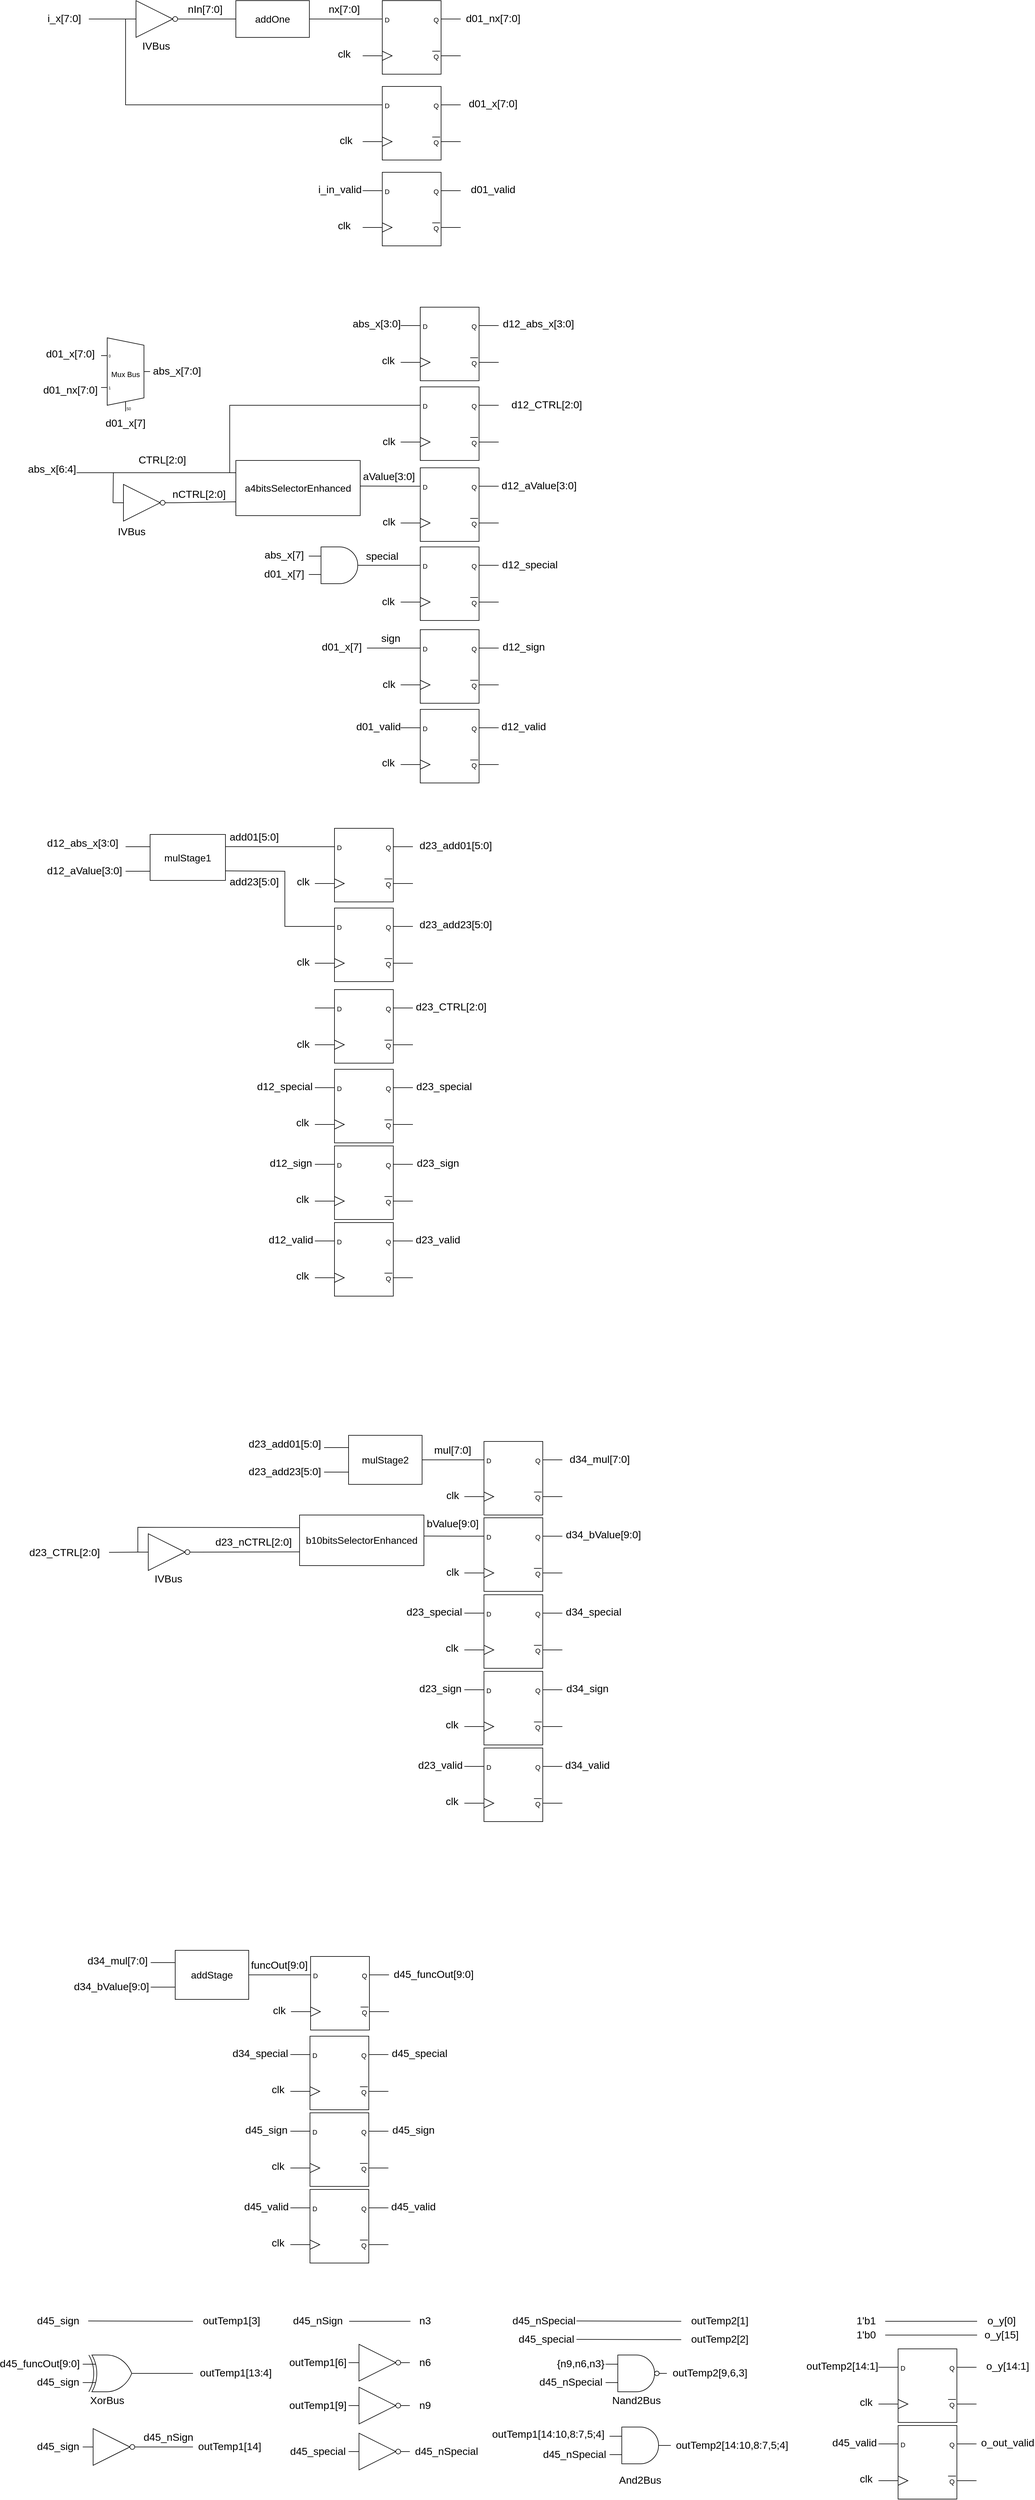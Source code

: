 <mxfile version="22.1.7" type="device">
  <diagram name="Page-1" id="16e2658f-23c8-b752-8be9-c03fbebb8bbe">
    <mxGraphModel dx="2607" dy="1391" grid="1" gridSize="10" guides="1" tooltips="1" connect="1" arrows="1" fold="1" page="1" pageScale="1" pageWidth="1100" pageHeight="850" background="none" math="0" shadow="0">
      <root>
        <mxCell id="0" />
        <mxCell id="1" parent="0" />
        <mxCell id="HQ6w1nF9mLyHSZceJTjx-3" value="addOne" style="rounded=0;whiteSpace=wrap;html=1;fontSize=16;" vertex="1" parent="1">
          <mxGeometry x="440" y="90" width="120" height="60" as="geometry" />
        </mxCell>
        <mxCell id="HQ6w1nF9mLyHSZceJTjx-4" value="" style="verticalLabelPosition=bottom;shadow=0;dashed=0;align=center;html=1;verticalAlign=top;shape=mxgraph.electrical.logic_gates.inverter_2;rounded=0;" vertex="1" parent="1">
          <mxGeometry x="260" y="90" width="100" height="60" as="geometry" />
        </mxCell>
        <mxCell id="HQ6w1nF9mLyHSZceJTjx-5" value="" style="endArrow=none;html=1;rounded=0;exitX=1;exitY=0.5;exitDx=0;exitDy=0;exitPerimeter=0;entryX=0;entryY=0.5;entryDx=0;entryDy=0;" edge="1" parent="1" source="HQ6w1nF9mLyHSZceJTjx-4" target="HQ6w1nF9mLyHSZceJTjx-3">
          <mxGeometry width="50" height="50" relative="1" as="geometry">
            <mxPoint x="390" y="120" as="sourcePoint" />
            <mxPoint x="730" y="230" as="targetPoint" />
          </mxGeometry>
        </mxCell>
        <mxCell id="HQ6w1nF9mLyHSZceJTjx-6" value="" style="verticalLabelPosition=bottom;shadow=0;dashed=0;align=center;html=1;verticalAlign=top;shape=mxgraph.electrical.logic_gates.d_type_flip-flop;fontSize=12;rounded=0;" vertex="1" parent="1">
          <mxGeometry x="647" y="90" width="160" height="120" as="geometry" />
        </mxCell>
        <mxCell id="HQ6w1nF9mLyHSZceJTjx-7" value="" style="endArrow=none;html=1;rounded=0;exitX=0;exitY=0.25;exitDx=0;exitDy=0;exitPerimeter=0;entryX=1;entryY=0.5;entryDx=0;entryDy=0;" edge="1" parent="1" source="HQ6w1nF9mLyHSZceJTjx-6" target="HQ6w1nF9mLyHSZceJTjx-3">
          <mxGeometry width="50" height="50" relative="1" as="geometry">
            <mxPoint x="440" y="130" as="sourcePoint" />
            <mxPoint x="370" y="320" as="targetPoint" />
          </mxGeometry>
        </mxCell>
        <mxCell id="HQ6w1nF9mLyHSZceJTjx-8" value="" style="verticalLabelPosition=bottom;shadow=0;dashed=0;align=center;html=1;verticalAlign=top;shape=mxgraph.electrical.logic_gates.d_type_flip-flop;fontSize=12;rounded=0;" vertex="1" parent="1">
          <mxGeometry x="647" y="230" width="160" height="120" as="geometry" />
        </mxCell>
        <mxCell id="HQ6w1nF9mLyHSZceJTjx-9" value="" style="endArrow=none;html=1;rounded=0;entryX=0;entryY=0.25;entryDx=0;entryDy=0;entryPerimeter=0;exitX=0;exitY=0.5;exitDx=0;exitDy=0;exitPerimeter=0;" edge="1" parent="1" source="HQ6w1nF9mLyHSZceJTjx-4" target="HQ6w1nF9mLyHSZceJTjx-8">
          <mxGeometry width="50" height="50" relative="1" as="geometry">
            <mxPoint x="250" y="280" as="sourcePoint" />
            <mxPoint x="410" y="130" as="targetPoint" />
            <Array as="points">
              <mxPoint x="260" y="260" />
            </Array>
          </mxGeometry>
        </mxCell>
        <mxCell id="HQ6w1nF9mLyHSZceJTjx-10" value="" style="endArrow=none;html=1;rounded=0;exitX=0;exitY=0.5;exitDx=0;exitDy=0;exitPerimeter=0;" edge="1" parent="1" source="HQ6w1nF9mLyHSZceJTjx-4">
          <mxGeometry width="50" height="50" relative="1" as="geometry">
            <mxPoint x="40" y="140" as="sourcePoint" />
            <mxPoint x="200" y="120" as="targetPoint" />
          </mxGeometry>
        </mxCell>
        <mxCell id="HQ6w1nF9mLyHSZceJTjx-11" value="i_x[7:0]" style="text;strokeColor=none;align=center;fillColor=none;html=1;verticalAlign=middle;whiteSpace=wrap;rounded=0;fontSize=17;" vertex="1" parent="1">
          <mxGeometry x="130" y="105" width="60" height="30" as="geometry" />
        </mxCell>
        <mxCell id="HQ6w1nF9mLyHSZceJTjx-15" value="clk" style="text;strokeColor=none;align=center;fillColor=none;html=1;verticalAlign=middle;whiteSpace=wrap;rounded=0;fontSize=17;" vertex="1" parent="1">
          <mxGeometry x="590" y="304" width="60" height="30" as="geometry" />
        </mxCell>
        <mxCell id="HQ6w1nF9mLyHSZceJTjx-16" value="nIn[7:0]" style="text;strokeColor=none;align=center;fillColor=none;html=1;verticalAlign=middle;whiteSpace=wrap;rounded=0;fontSize=17;" vertex="1" parent="1">
          <mxGeometry x="360" y="90" width="60" height="30" as="geometry" />
        </mxCell>
        <mxCell id="HQ6w1nF9mLyHSZceJTjx-18" value="nx[7:0]" style="text;strokeColor=none;align=center;fillColor=none;html=1;verticalAlign=middle;whiteSpace=wrap;rounded=0;fontSize=17;" vertex="1" parent="1">
          <mxGeometry x="587" y="90" width="60" height="30" as="geometry" />
        </mxCell>
        <mxCell id="HQ6w1nF9mLyHSZceJTjx-20" value="d01_nx[7:0]" style="text;strokeColor=none;align=center;fillColor=none;html=1;verticalAlign=middle;whiteSpace=wrap;rounded=0;fontSize=17;" vertex="1" parent="1">
          <mxGeometry x="830" y="105" width="60" height="30" as="geometry" />
        </mxCell>
        <mxCell id="HQ6w1nF9mLyHSZceJTjx-21" value="d01_x[7:0]" style="text;strokeColor=none;align=center;fillColor=none;html=1;verticalAlign=middle;whiteSpace=wrap;rounded=0;fontSize=17;" vertex="1" parent="1">
          <mxGeometry x="830" y="244" width="60" height="30" as="geometry" />
        </mxCell>
        <mxCell id="HQ6w1nF9mLyHSZceJTjx-23" value="Mux Bus" style="shadow=0;dashed=0;align=center;html=1;strokeWidth=1;shape=mxgraph.electrical.abstract.mux2;whiteSpace=wrap;rounded=0;" vertex="1" parent="1">
          <mxGeometry x="220" y="640" width="80" height="120" as="geometry" />
        </mxCell>
        <mxCell id="HQ6w1nF9mLyHSZceJTjx-24" value="d01_x[7:0]" style="text;strokeColor=none;align=center;fillColor=none;html=1;verticalAlign=middle;whiteSpace=wrap;rounded=0;fontSize=17;" vertex="1" parent="1">
          <mxGeometry x="140" y="652" width="60" height="30" as="geometry" />
        </mxCell>
        <mxCell id="HQ6w1nF9mLyHSZceJTjx-25" value="d01_nx[7:0]" style="text;strokeColor=none;align=center;fillColor=none;html=1;verticalAlign=middle;whiteSpace=wrap;rounded=0;fontSize=17;" vertex="1" parent="1">
          <mxGeometry x="140" y="711" width="60" height="30" as="geometry" />
        </mxCell>
        <mxCell id="HQ6w1nF9mLyHSZceJTjx-33" value="d01_x[7]" style="text;strokeColor=none;align=center;fillColor=none;html=1;verticalAlign=middle;whiteSpace=wrap;rounded=0;fontSize=17;" vertex="1" parent="1">
          <mxGeometry x="230" y="765" width="60" height="30" as="geometry" />
        </mxCell>
        <mxCell id="HQ6w1nF9mLyHSZceJTjx-36" value="abs_x[7:0]" style="text;strokeColor=none;align=center;fillColor=none;html=1;verticalAlign=middle;whiteSpace=wrap;rounded=0;fontSize=17;" vertex="1" parent="1">
          <mxGeometry x="314" y="680" width="60" height="30" as="geometry" />
        </mxCell>
        <mxCell id="HQ6w1nF9mLyHSZceJTjx-38" value="abs_x[7]" style="text;strokeColor=none;align=center;fillColor=none;html=1;verticalAlign=middle;whiteSpace=wrap;rounded=0;fontSize=17;" vertex="1" parent="1">
          <mxGeometry x="489" y="980" width="60" height="30" as="geometry" />
        </mxCell>
        <mxCell id="HQ6w1nF9mLyHSZceJTjx-40" value="abs_x[3:0]" style="text;strokeColor=none;align=center;fillColor=none;html=1;verticalAlign=middle;whiteSpace=wrap;rounded=0;fontSize=17;" vertex="1" parent="1">
          <mxGeometry x="640" y="603" width="60" height="30" as="geometry" />
        </mxCell>
        <mxCell id="HQ6w1nF9mLyHSZceJTjx-41" value="" style="verticalLabelPosition=bottom;shadow=0;dashed=0;align=center;html=1;verticalAlign=top;shape=mxgraph.electrical.logic_gates.logic_gate;operation=and;rounded=0;" vertex="1" parent="1">
          <mxGeometry x="559" y="981" width="100" height="60" as="geometry" />
        </mxCell>
        <mxCell id="HQ6w1nF9mLyHSZceJTjx-44" value="special" style="text;strokeColor=none;align=center;fillColor=none;html=1;verticalAlign=middle;whiteSpace=wrap;rounded=0;fontSize=17;" vertex="1" parent="1">
          <mxGeometry x="649" y="982" width="60" height="29" as="geometry" />
        </mxCell>
        <mxCell id="HQ6w1nF9mLyHSZceJTjx-46" value="" style="verticalLabelPosition=bottom;shadow=0;dashed=0;align=center;html=1;verticalAlign=top;shape=mxgraph.electrical.logic_gates.d_type_flip-flop;fontSize=12;rounded=0;" vertex="1" parent="1">
          <mxGeometry x="647" y="370" width="160" height="120" as="geometry" />
        </mxCell>
        <mxCell id="HQ6w1nF9mLyHSZceJTjx-47" value="i_in_valid" style="text;strokeColor=none;align=center;fillColor=none;html=1;verticalAlign=middle;whiteSpace=wrap;rounded=0;fontSize=17;" vertex="1" parent="1">
          <mxGeometry x="580" y="384" width="60" height="30" as="geometry" />
        </mxCell>
        <mxCell id="HQ6w1nF9mLyHSZceJTjx-51" value="clk" style="text;strokeColor=none;align=center;fillColor=none;html=1;verticalAlign=middle;whiteSpace=wrap;rounded=0;fontSize=17;" vertex="1" parent="1">
          <mxGeometry x="587" y="163" width="60" height="30" as="geometry" />
        </mxCell>
        <mxCell id="HQ6w1nF9mLyHSZceJTjx-52" value="clk" style="text;strokeColor=none;align=center;fillColor=none;html=1;verticalAlign=middle;whiteSpace=wrap;rounded=0;fontSize=17;" vertex="1" parent="1">
          <mxGeometry x="587" y="443" width="60" height="30" as="geometry" />
        </mxCell>
        <mxCell id="HQ6w1nF9mLyHSZceJTjx-53" value="d01_valid" style="text;strokeColor=none;align=center;fillColor=none;html=1;verticalAlign=middle;whiteSpace=wrap;rounded=0;fontSize=17;" vertex="1" parent="1">
          <mxGeometry x="830" y="384" width="60" height="30" as="geometry" />
        </mxCell>
        <mxCell id="HQ6w1nF9mLyHSZceJTjx-54" value="" style="verticalLabelPosition=bottom;shadow=0;dashed=0;align=center;html=1;verticalAlign=top;shape=mxgraph.electrical.logic_gates.inverter_2;rounded=0;" vertex="1" parent="1">
          <mxGeometry x="239.5" y="879" width="100" height="60" as="geometry" />
        </mxCell>
        <mxCell id="HQ6w1nF9mLyHSZceJTjx-60" value="abs_x[6:4]" style="text;strokeColor=none;align=center;fillColor=none;html=1;verticalAlign=middle;whiteSpace=wrap;rounded=0;fontSize=17;" vertex="1" parent="1">
          <mxGeometry x="110" y="840" width="60" height="30" as="geometry" />
        </mxCell>
        <mxCell id="HQ6w1nF9mLyHSZceJTjx-61" value="a4bitsSelectorEnhanced" style="rounded=0;whiteSpace=wrap;html=1;fontSize=16;" vertex="1" parent="1">
          <mxGeometry x="440" y="840" width="203" height="90" as="geometry" />
        </mxCell>
        <mxCell id="HQ6w1nF9mLyHSZceJTjx-64" value="" style="endArrow=none;html=1;rounded=0;exitX=0;exitY=0.75;exitDx=0;exitDy=0;entryX=1;entryY=0.5;entryDx=0;entryDy=0;entryPerimeter=0;" edge="1" parent="1" source="HQ6w1nF9mLyHSZceJTjx-61" target="HQ6w1nF9mLyHSZceJTjx-54">
          <mxGeometry width="50" height="50" relative="1" as="geometry">
            <mxPoint x="317" y="894.86" as="sourcePoint" />
            <mxPoint x="239" y="894.86" as="targetPoint" />
          </mxGeometry>
        </mxCell>
        <mxCell id="HQ6w1nF9mLyHSZceJTjx-65" value="CTRL[2:0]" style="text;strokeColor=none;align=center;fillColor=none;html=1;verticalAlign=middle;whiteSpace=wrap;rounded=0;fontSize=17;" vertex="1" parent="1">
          <mxGeometry x="290" y="825" width="60" height="30" as="geometry" />
        </mxCell>
        <mxCell id="HQ6w1nF9mLyHSZceJTjx-66" value="nCTRL[2:0]" style="text;strokeColor=none;align=center;fillColor=none;html=1;verticalAlign=middle;whiteSpace=wrap;rounded=0;fontSize=17;" vertex="1" parent="1">
          <mxGeometry x="350" y="881" width="60" height="30" as="geometry" />
        </mxCell>
        <mxCell id="HQ6w1nF9mLyHSZceJTjx-67" value="" style="verticalLabelPosition=bottom;shadow=0;dashed=0;align=center;html=1;verticalAlign=top;shape=mxgraph.electrical.logic_gates.d_type_flip-flop;fontSize=12;rounded=0;" vertex="1" parent="1">
          <mxGeometry x="709" y="852" width="160" height="120" as="geometry" />
        </mxCell>
        <mxCell id="HQ6w1nF9mLyHSZceJTjx-69" value="" style="endArrow=none;html=1;rounded=0;exitX=0;exitY=0.25;exitDx=0;exitDy=0;entryX=1;entryY=0.5;entryDx=0;entryDy=0;entryPerimeter=0;exitPerimeter=0;" edge="1" parent="1" source="HQ6w1nF9mLyHSZceJTjx-67">
          <mxGeometry width="50" height="50" relative="1" as="geometry">
            <mxPoint x="843" y="881.76" as="sourcePoint" />
            <mxPoint x="643" y="881.76" as="targetPoint" />
          </mxGeometry>
        </mxCell>
        <mxCell id="HQ6w1nF9mLyHSZceJTjx-70" value="aValue[3:0]" style="text;strokeColor=none;align=center;fillColor=none;html=1;verticalAlign=middle;whiteSpace=wrap;rounded=0;fontSize=17;" vertex="1" parent="1">
          <mxGeometry x="660" y="852" width="60" height="30" as="geometry" />
        </mxCell>
        <mxCell id="HQ6w1nF9mLyHSZceJTjx-71" value="clk" style="text;strokeColor=none;align=center;fillColor=none;html=1;verticalAlign=middle;whiteSpace=wrap;rounded=0;fontSize=17;" vertex="1" parent="1">
          <mxGeometry x="660" y="926" width="60" height="30" as="geometry" />
        </mxCell>
        <mxCell id="HQ6w1nF9mLyHSZceJTjx-72" value="" style="verticalLabelPosition=bottom;shadow=0;dashed=0;align=center;html=1;verticalAlign=top;shape=mxgraph.electrical.logic_gates.d_type_flip-flop;fontSize=12;rounded=0;" vertex="1" parent="1">
          <mxGeometry x="709" y="590" width="160" height="120" as="geometry" />
        </mxCell>
        <mxCell id="HQ6w1nF9mLyHSZceJTjx-73" value="clk" style="text;strokeColor=none;align=center;fillColor=none;html=1;verticalAlign=middle;whiteSpace=wrap;rounded=0;fontSize=17;" vertex="1" parent="1">
          <mxGeometry x="660" y="795" width="60" height="30" as="geometry" />
        </mxCell>
        <mxCell id="HQ6w1nF9mLyHSZceJTjx-74" value="" style="verticalLabelPosition=bottom;shadow=0;dashed=0;align=center;html=1;verticalAlign=top;shape=mxgraph.electrical.logic_gates.d_type_flip-flop;fontSize=12;rounded=0;" vertex="1" parent="1">
          <mxGeometry x="709" y="720" width="160" height="120" as="geometry" />
        </mxCell>
        <mxCell id="HQ6w1nF9mLyHSZceJTjx-75" value="" style="endArrow=none;html=1;rounded=0;entryX=0;entryY=0.25;entryDx=0;entryDy=0;entryPerimeter=0;" edge="1" parent="1" target="HQ6w1nF9mLyHSZceJTjx-74">
          <mxGeometry width="50" height="50" relative="1" as="geometry">
            <mxPoint x="430" y="860" as="sourcePoint" />
            <mxPoint x="719" y="630" as="targetPoint" />
            <Array as="points">
              <mxPoint x="430" y="750" />
            </Array>
          </mxGeometry>
        </mxCell>
        <mxCell id="HQ6w1nF9mLyHSZceJTjx-76" value="clk" style="text;strokeColor=none;align=center;fillColor=none;html=1;verticalAlign=middle;whiteSpace=wrap;rounded=0;fontSize=17;" vertex="1" parent="1">
          <mxGeometry x="659" y="663" width="60" height="30" as="geometry" />
        </mxCell>
        <mxCell id="HQ6w1nF9mLyHSZceJTjx-77" value="" style="verticalLabelPosition=bottom;shadow=0;dashed=0;align=center;html=1;verticalAlign=top;shape=mxgraph.electrical.logic_gates.d_type_flip-flop;fontSize=12;rounded=0;" vertex="1" parent="1">
          <mxGeometry x="709" y="981" width="160" height="120" as="geometry" />
        </mxCell>
        <mxCell id="HQ6w1nF9mLyHSZceJTjx-78" value="" style="endArrow=none;html=1;rounded=0;entryX=1;entryY=0.5;entryDx=0;entryDy=0;entryPerimeter=0;exitX=0;exitY=0.25;exitDx=0;exitDy=0;exitPerimeter=0;" edge="1" parent="1" source="HQ6w1nF9mLyHSZceJTjx-77" target="HQ6w1nF9mLyHSZceJTjx-41">
          <mxGeometry width="50" height="50" relative="1" as="geometry">
            <mxPoint x="690" y="1011" as="sourcePoint" />
            <mxPoint x="380" y="1026" as="targetPoint" />
          </mxGeometry>
        </mxCell>
        <mxCell id="HQ6w1nF9mLyHSZceJTjx-79" value="clk" style="text;strokeColor=none;align=center;fillColor=none;html=1;verticalAlign=middle;whiteSpace=wrap;rounded=0;fontSize=17;" vertex="1" parent="1">
          <mxGeometry x="659" y="1056" width="60" height="30" as="geometry" />
        </mxCell>
        <mxCell id="HQ6w1nF9mLyHSZceJTjx-80" value="" style="verticalLabelPosition=bottom;shadow=0;dashed=0;align=center;html=1;verticalAlign=top;shape=mxgraph.electrical.logic_gates.d_type_flip-flop;fontSize=12;rounded=0;" vertex="1" parent="1">
          <mxGeometry x="709" y="1116" width="160" height="120" as="geometry" />
        </mxCell>
        <mxCell id="HQ6w1nF9mLyHSZceJTjx-81" value="clk" style="text;strokeColor=none;align=center;fillColor=none;html=1;verticalAlign=middle;whiteSpace=wrap;rounded=0;fontSize=17;" vertex="1" parent="1">
          <mxGeometry x="660" y="1191" width="60" height="30" as="geometry" />
        </mxCell>
        <mxCell id="HQ6w1nF9mLyHSZceJTjx-86" value="" style="verticalLabelPosition=bottom;shadow=0;dashed=0;align=center;html=1;verticalAlign=top;shape=mxgraph.electrical.logic_gates.d_type_flip-flop;fontSize=12;rounded=0;" vertex="1" parent="1">
          <mxGeometry x="709" y="1246" width="160" height="120" as="geometry" />
        </mxCell>
        <mxCell id="HQ6w1nF9mLyHSZceJTjx-87" value="d01_valid" style="text;strokeColor=none;align=center;fillColor=none;html=1;verticalAlign=middle;whiteSpace=wrap;rounded=0;fontSize=17;" vertex="1" parent="1">
          <mxGeometry x="643" y="1260" width="60" height="30" as="geometry" />
        </mxCell>
        <mxCell id="HQ6w1nF9mLyHSZceJTjx-88" value="clk" style="text;strokeColor=none;align=center;fillColor=none;html=1;verticalAlign=middle;whiteSpace=wrap;rounded=0;fontSize=17;" vertex="1" parent="1">
          <mxGeometry x="659" y="1319" width="60" height="30" as="geometry" />
        </mxCell>
        <mxCell id="HQ6w1nF9mLyHSZceJTjx-89" value="d12_valid" style="text;strokeColor=none;align=center;fillColor=none;html=1;verticalAlign=middle;whiteSpace=wrap;rounded=0;fontSize=17;" vertex="1" parent="1">
          <mxGeometry x="880" y="1260" width="60" height="30" as="geometry" />
        </mxCell>
        <mxCell id="HQ6w1nF9mLyHSZceJTjx-92" value="d12_sign" style="text;strokeColor=none;align=center;fillColor=none;html=1;verticalAlign=middle;whiteSpace=wrap;rounded=0;fontSize=17;" vertex="1" parent="1">
          <mxGeometry x="880" y="1130" width="60" height="30" as="geometry" />
        </mxCell>
        <mxCell id="HQ6w1nF9mLyHSZceJTjx-93" value="d12_special" style="text;strokeColor=none;align=center;fillColor=none;html=1;verticalAlign=middle;whiteSpace=wrap;rounded=0;fontSize=17;" vertex="1" parent="1">
          <mxGeometry x="890" y="996" width="60" height="30" as="geometry" />
        </mxCell>
        <mxCell id="HQ6w1nF9mLyHSZceJTjx-94" value="d12_aValue[3:0]" style="text;strokeColor=none;align=center;fillColor=none;html=1;verticalAlign=middle;whiteSpace=wrap;rounded=0;fontSize=17;" vertex="1" parent="1">
          <mxGeometry x="905" y="867" width="60" height="30" as="geometry" />
        </mxCell>
        <mxCell id="HQ6w1nF9mLyHSZceJTjx-95" value="d12_abs_x[3:0]" style="text;strokeColor=none;align=center;fillColor=none;html=1;verticalAlign=middle;whiteSpace=wrap;rounded=0;fontSize=17;" vertex="1" parent="1">
          <mxGeometry x="904" y="603" width="60" height="30" as="geometry" />
        </mxCell>
        <mxCell id="HQ6w1nF9mLyHSZceJTjx-100" value="" style="verticalLabelPosition=bottom;shadow=0;dashed=0;align=center;html=1;verticalAlign=top;shape=mxgraph.electrical.logic_gates.d_type_flip-flop;fontSize=12;rounded=0;" vertex="1" parent="1">
          <mxGeometry x="569" y="2083" width="160" height="120" as="geometry" />
        </mxCell>
        <mxCell id="HQ6w1nF9mLyHSZceJTjx-101" value="d12_valid" style="text;strokeColor=none;align=center;fillColor=none;html=1;verticalAlign=middle;whiteSpace=wrap;rounded=0;fontSize=17;" vertex="1" parent="1">
          <mxGeometry x="500" y="2097" width="60" height="30" as="geometry" />
        </mxCell>
        <mxCell id="HQ6w1nF9mLyHSZceJTjx-102" value="clk" style="text;strokeColor=none;align=center;fillColor=none;html=1;verticalAlign=middle;whiteSpace=wrap;rounded=0;fontSize=17;" vertex="1" parent="1">
          <mxGeometry x="519" y="2156" width="60" height="30" as="geometry" />
        </mxCell>
        <mxCell id="HQ6w1nF9mLyHSZceJTjx-103" value="d23_valid" style="text;strokeColor=none;align=center;fillColor=none;html=1;verticalAlign=middle;whiteSpace=wrap;rounded=0;fontSize=17;" vertex="1" parent="1">
          <mxGeometry x="740" y="2097" width="60" height="30" as="geometry" />
        </mxCell>
        <mxCell id="HQ6w1nF9mLyHSZceJTjx-106" value="" style="verticalLabelPosition=bottom;shadow=0;dashed=0;align=center;html=1;verticalAlign=top;shape=mxgraph.electrical.logic_gates.d_type_flip-flop;fontSize=12;rounded=0;" vertex="1" parent="1">
          <mxGeometry x="569" y="1958" width="160" height="120" as="geometry" />
        </mxCell>
        <mxCell id="HQ6w1nF9mLyHSZceJTjx-107" value="d12_sign" style="text;strokeColor=none;align=center;fillColor=none;html=1;verticalAlign=middle;whiteSpace=wrap;rounded=0;fontSize=17;" vertex="1" parent="1">
          <mxGeometry x="500" y="1972" width="60" height="30" as="geometry" />
        </mxCell>
        <mxCell id="HQ6w1nF9mLyHSZceJTjx-108" value="clk" style="text;strokeColor=none;align=center;fillColor=none;html=1;verticalAlign=middle;whiteSpace=wrap;rounded=0;fontSize=17;" vertex="1" parent="1">
          <mxGeometry x="519" y="2031" width="60" height="30" as="geometry" />
        </mxCell>
        <mxCell id="HQ6w1nF9mLyHSZceJTjx-109" value="d23_sign" style="text;strokeColor=none;align=center;fillColor=none;html=1;verticalAlign=middle;whiteSpace=wrap;rounded=0;fontSize=17;" vertex="1" parent="1">
          <mxGeometry x="740" y="1972" width="60" height="30" as="geometry" />
        </mxCell>
        <mxCell id="HQ6w1nF9mLyHSZceJTjx-110" value="" style="verticalLabelPosition=bottom;shadow=0;dashed=0;align=center;html=1;verticalAlign=top;shape=mxgraph.electrical.logic_gates.d_type_flip-flop;fontSize=12;rounded=0;" vertex="1" parent="1">
          <mxGeometry x="569" y="1833" width="160" height="120" as="geometry" />
        </mxCell>
        <mxCell id="HQ6w1nF9mLyHSZceJTjx-111" value="d12_special" style="text;strokeColor=none;align=center;fillColor=none;html=1;verticalAlign=middle;whiteSpace=wrap;rounded=0;fontSize=17;" vertex="1" parent="1">
          <mxGeometry x="490" y="1847" width="60" height="30" as="geometry" />
        </mxCell>
        <mxCell id="HQ6w1nF9mLyHSZceJTjx-112" value="clk" style="text;strokeColor=none;align=center;fillColor=none;html=1;verticalAlign=middle;whiteSpace=wrap;rounded=0;fontSize=17;" vertex="1" parent="1">
          <mxGeometry x="519" y="1906" width="60" height="30" as="geometry" />
        </mxCell>
        <mxCell id="HQ6w1nF9mLyHSZceJTjx-113" value="d23_special" style="text;strokeColor=none;align=center;fillColor=none;html=1;verticalAlign=middle;whiteSpace=wrap;rounded=0;fontSize=17;" vertex="1" parent="1">
          <mxGeometry x="750" y="1847" width="60" height="30" as="geometry" />
        </mxCell>
        <mxCell id="HQ6w1nF9mLyHSZceJTjx-114" value="clk" style="text;strokeColor=none;align=center;fillColor=none;html=1;verticalAlign=middle;whiteSpace=wrap;rounded=0;fontSize=17;" vertex="1" parent="1">
          <mxGeometry x="520" y="1778" width="60" height="30" as="geometry" />
        </mxCell>
        <mxCell id="HQ6w1nF9mLyHSZceJTjx-115" value="" style="verticalLabelPosition=bottom;shadow=0;dashed=0;align=center;html=1;verticalAlign=top;shape=mxgraph.electrical.logic_gates.d_type_flip-flop;fontSize=12;rounded=0;" vertex="1" parent="1">
          <mxGeometry x="569" y="1703" width="160" height="120" as="geometry" />
        </mxCell>
        <mxCell id="HQ6w1nF9mLyHSZceJTjx-126" value="mulStage1" style="rounded=0;whiteSpace=wrap;html=1;fontSize=16;" vertex="1" parent="1">
          <mxGeometry x="300" y="1450" width="123" height="75" as="geometry" />
        </mxCell>
        <mxCell id="HQ6w1nF9mLyHSZceJTjx-127" value="" style="endArrow=none;html=1;rounded=0;" edge="1" parent="1">
          <mxGeometry width="50" height="50" relative="1" as="geometry">
            <mxPoint x="300" y="1470" as="sourcePoint" />
            <mxPoint x="260" y="1470" as="targetPoint" />
          </mxGeometry>
        </mxCell>
        <mxCell id="HQ6w1nF9mLyHSZceJTjx-128" value="" style="endArrow=none;html=1;rounded=0;" edge="1" parent="1">
          <mxGeometry width="50" height="50" relative="1" as="geometry">
            <mxPoint x="300" y="1510" as="sourcePoint" />
            <mxPoint x="260" y="1510" as="targetPoint" />
          </mxGeometry>
        </mxCell>
        <mxCell id="HQ6w1nF9mLyHSZceJTjx-129" value="" style="endArrow=none;html=1;rounded=0;exitX=0;exitY=0.25;exitDx=0;exitDy=0;exitPerimeter=0;entryX=0.997;entryY=0.265;entryDx=0;entryDy=0;entryPerimeter=0;" edge="1" parent="1" target="HQ6w1nF9mLyHSZceJTjx-126">
          <mxGeometry width="50" height="50" relative="1" as="geometry">
            <mxPoint x="572" y="1470" as="sourcePoint" />
            <mxPoint x="383" y="1470" as="targetPoint" />
          </mxGeometry>
        </mxCell>
        <mxCell id="HQ6w1nF9mLyHSZceJTjx-130" value="" style="endArrow=none;html=1;rounded=0;exitX=0;exitY=0.25;exitDx=0;exitDy=0;exitPerimeter=0;entryX=1.004;entryY=0.792;entryDx=0;entryDy=0;entryPerimeter=0;" edge="1" parent="1" source="HQ6w1nF9mLyHSZceJTjx-134" target="HQ6w1nF9mLyHSZceJTjx-126">
          <mxGeometry width="50" height="50" relative="1" as="geometry">
            <mxPoint x="569" y="1594" as="sourcePoint" />
            <mxPoint x="376" y="1508" as="targetPoint" />
            <Array as="points">
              <mxPoint x="520" y="1600" />
              <mxPoint x="520" y="1510" />
            </Array>
          </mxGeometry>
        </mxCell>
        <mxCell id="HQ6w1nF9mLyHSZceJTjx-131" value="d12_abs_x[3:0]" style="text;strokeColor=none;align=center;fillColor=none;html=1;verticalAlign=middle;whiteSpace=wrap;rounded=0;fontSize=17;" vertex="1" parent="1">
          <mxGeometry x="160" y="1450" width="60" height="30" as="geometry" />
        </mxCell>
        <mxCell id="HQ6w1nF9mLyHSZceJTjx-132" value="d12_aValue[3:0]" style="text;strokeColor=none;align=center;fillColor=none;html=1;verticalAlign=middle;whiteSpace=wrap;rounded=0;fontSize=17;" vertex="1" parent="1">
          <mxGeometry x="163" y="1495" width="60" height="30" as="geometry" />
        </mxCell>
        <mxCell id="HQ6w1nF9mLyHSZceJTjx-133" value="" style="verticalLabelPosition=bottom;shadow=0;dashed=0;align=center;html=1;verticalAlign=top;shape=mxgraph.electrical.logic_gates.d_type_flip-flop;fontSize=12;rounded=0;" vertex="1" parent="1">
          <mxGeometry x="569" y="1440" width="160" height="120" as="geometry" />
        </mxCell>
        <mxCell id="HQ6w1nF9mLyHSZceJTjx-134" value="" style="verticalLabelPosition=bottom;shadow=0;dashed=0;align=center;html=1;verticalAlign=top;shape=mxgraph.electrical.logic_gates.d_type_flip-flop;fontSize=12;rounded=0;" vertex="1" parent="1">
          <mxGeometry x="569" y="1570" width="160" height="120" as="geometry" />
        </mxCell>
        <mxCell id="HQ6w1nF9mLyHSZceJTjx-135" value="clk" style="text;strokeColor=none;align=center;fillColor=none;html=1;verticalAlign=middle;whiteSpace=wrap;rounded=0;fontSize=17;" vertex="1" parent="1">
          <mxGeometry x="520" y="1644" width="60" height="30" as="geometry" />
        </mxCell>
        <mxCell id="HQ6w1nF9mLyHSZceJTjx-136" value="add01[5:0]" style="text;strokeColor=none;align=center;fillColor=none;html=1;verticalAlign=middle;whiteSpace=wrap;rounded=0;fontSize=17;" vertex="1" parent="1">
          <mxGeometry x="440" y="1440" width="60" height="30" as="geometry" />
        </mxCell>
        <mxCell id="HQ6w1nF9mLyHSZceJTjx-137" value="d23_add01[5:0]" style="text;strokeColor=none;align=center;fillColor=none;html=1;verticalAlign=middle;whiteSpace=wrap;rounded=0;fontSize=17;" vertex="1" parent="1">
          <mxGeometry x="769" y="1454" width="60" height="30" as="geometry" />
        </mxCell>
        <mxCell id="HQ6w1nF9mLyHSZceJTjx-138" value="d23_add23[5:0]" style="text;strokeColor=none;align=center;fillColor=none;html=1;verticalAlign=middle;whiteSpace=wrap;rounded=0;fontSize=17;" vertex="1" parent="1">
          <mxGeometry x="769" y="1583" width="60" height="30" as="geometry" />
        </mxCell>
        <mxCell id="HQ6w1nF9mLyHSZceJTjx-139" value="clk" style="text;strokeColor=none;align=center;fillColor=none;html=1;verticalAlign=middle;whiteSpace=wrap;rounded=0;fontSize=17;" vertex="1" parent="1">
          <mxGeometry x="520" y="1513" width="60" height="30" as="geometry" />
        </mxCell>
        <mxCell id="HQ6w1nF9mLyHSZceJTjx-140" value="add23[5:0]" style="text;strokeColor=none;align=center;fillColor=none;html=1;verticalAlign=middle;whiteSpace=wrap;rounded=0;fontSize=17;" vertex="1" parent="1">
          <mxGeometry x="440" y="1513" width="60" height="30" as="geometry" />
        </mxCell>
        <mxCell id="HQ6w1nF9mLyHSZceJTjx-142" value="" style="verticalLabelPosition=bottom;shadow=0;dashed=0;align=center;html=1;verticalAlign=top;shape=mxgraph.electrical.logic_gates.inverter_2;rounded=0;" vertex="1" parent="1">
          <mxGeometry x="280" y="2590.5" width="100" height="60" as="geometry" />
        </mxCell>
        <mxCell id="HQ6w1nF9mLyHSZceJTjx-143" value="" style="endArrow=none;html=1;rounded=0;entryX=0;entryY=0.25;entryDx=0;entryDy=0;exitX=0;exitY=0.5;exitDx=0;exitDy=0;exitPerimeter=0;" edge="1" parent="1" target="HQ6w1nF9mLyHSZceJTjx-145" source="HQ6w1nF9mLyHSZceJTjx-142">
          <mxGeometry width="50" height="50" relative="1" as="geometry">
            <mxPoint x="290" y="2620" as="sourcePoint" />
            <mxPoint x="414" y="2582.5" as="targetPoint" />
            <Array as="points">
              <mxPoint x="280" y="2580" />
            </Array>
          </mxGeometry>
        </mxCell>
        <mxCell id="HQ6w1nF9mLyHSZceJTjx-145" value="b10bitsSelectorEnhanced" style="rounded=0;whiteSpace=wrap;html=1;fontSize=16;" vertex="1" parent="1">
          <mxGeometry x="544" y="2560" width="203" height="82.5" as="geometry" />
        </mxCell>
        <mxCell id="HQ6w1nF9mLyHSZceJTjx-146" value="" style="endArrow=none;html=1;rounded=0;exitX=0.002;exitY=0.729;exitDx=0;exitDy=0;entryX=1;entryY=0.5;entryDx=0;entryDy=0;entryPerimeter=0;exitPerimeter=0;" edge="1" parent="1" source="HQ6w1nF9mLyHSZceJTjx-145" target="HQ6w1nF9mLyHSZceJTjx-142">
          <mxGeometry width="50" height="50" relative="1" as="geometry">
            <mxPoint x="301" y="2607.36" as="sourcePoint" />
            <mxPoint x="223" y="2607.36" as="targetPoint" />
          </mxGeometry>
        </mxCell>
        <mxCell id="HQ6w1nF9mLyHSZceJTjx-149" value="" style="verticalLabelPosition=bottom;shadow=0;dashed=0;align=center;html=1;verticalAlign=top;shape=mxgraph.electrical.logic_gates.d_type_flip-flop;fontSize=12;rounded=0;" vertex="1" parent="1">
          <mxGeometry x="813" y="2564.5" width="160" height="120" as="geometry" />
        </mxCell>
        <mxCell id="HQ6w1nF9mLyHSZceJTjx-150" value="" style="endArrow=none;html=1;rounded=0;exitX=0;exitY=0.25;exitDx=0;exitDy=0;entryX=1;entryY=0.5;entryDx=0;entryDy=0;entryPerimeter=0;exitPerimeter=0;" edge="1" parent="1" source="HQ6w1nF9mLyHSZceJTjx-149">
          <mxGeometry width="50" height="50" relative="1" as="geometry">
            <mxPoint x="947" y="2594.26" as="sourcePoint" />
            <mxPoint x="747" y="2594.26" as="targetPoint" />
          </mxGeometry>
        </mxCell>
        <mxCell id="HQ6w1nF9mLyHSZceJTjx-151" value="bValue[9:0]" style="text;strokeColor=none;align=center;fillColor=none;html=1;verticalAlign=middle;whiteSpace=wrap;rounded=0;fontSize=17;" vertex="1" parent="1">
          <mxGeometry x="764" y="2560" width="60" height="30" as="geometry" />
        </mxCell>
        <mxCell id="HQ6w1nF9mLyHSZceJTjx-152" value="clk" style="text;strokeColor=none;align=center;fillColor=none;html=1;verticalAlign=middle;whiteSpace=wrap;rounded=0;fontSize=17;" vertex="1" parent="1">
          <mxGeometry x="764" y="2638.5" width="60" height="30" as="geometry" />
        </mxCell>
        <mxCell id="HQ6w1nF9mLyHSZceJTjx-157" value="d34_bValue[9:0]" style="text;strokeColor=none;align=center;fillColor=none;html=1;verticalAlign=middle;whiteSpace=wrap;rounded=0;fontSize=17;" vertex="1" parent="1">
          <mxGeometry x="1010" y="2577.5" width="60" height="30" as="geometry" />
        </mxCell>
        <mxCell id="HQ6w1nF9mLyHSZceJTjx-158" value="d23_nCTRL[2:0]" style="text;strokeColor=none;align=center;fillColor=none;html=1;verticalAlign=middle;whiteSpace=wrap;rounded=0;fontSize=17;" vertex="1" parent="1">
          <mxGeometry x="424" y="2590" width="90" height="30" as="geometry" />
        </mxCell>
        <mxCell id="HQ6w1nF9mLyHSZceJTjx-160" value="" style="endArrow=none;html=1;rounded=0;entryX=0;entryY=0.5;entryDx=0;entryDy=0;entryPerimeter=0;" edge="1" parent="1" source="HQ6w1nF9mLyHSZceJTjx-161" target="HQ6w1nF9mLyHSZceJTjx-142">
          <mxGeometry width="50" height="50" relative="1" as="geometry">
            <mxPoint x="223" y="2619.39" as="sourcePoint" />
            <mxPoint x="270" y="2630" as="targetPoint" />
          </mxGeometry>
        </mxCell>
        <mxCell id="HQ6w1nF9mLyHSZceJTjx-161" value="d23_CTRL[2:0]" style="text;strokeColor=none;align=center;fillColor=none;html=1;verticalAlign=middle;whiteSpace=wrap;rounded=0;fontSize=17;" vertex="1" parent="1">
          <mxGeometry x="88" y="2606.5" width="145" height="30" as="geometry" />
        </mxCell>
        <mxCell id="HQ6w1nF9mLyHSZceJTjx-162" value="mulStage2" style="rounded=0;whiteSpace=wrap;html=1;fontSize=16;" vertex="1" parent="1">
          <mxGeometry x="624" y="2430" width="120" height="80" as="geometry" />
        </mxCell>
        <mxCell id="HQ6w1nF9mLyHSZceJTjx-163" value="" style="endArrow=none;html=1;rounded=0;" edge="1" parent="1">
          <mxGeometry width="50" height="50" relative="1" as="geometry">
            <mxPoint x="624" y="2450" as="sourcePoint" />
            <mxPoint x="584" y="2450" as="targetPoint" />
          </mxGeometry>
        </mxCell>
        <mxCell id="HQ6w1nF9mLyHSZceJTjx-164" value="" style="endArrow=none;html=1;rounded=0;" edge="1" parent="1">
          <mxGeometry width="50" height="50" relative="1" as="geometry">
            <mxPoint x="624" y="2490" as="sourcePoint" />
            <mxPoint x="584" y="2490" as="targetPoint" />
          </mxGeometry>
        </mxCell>
        <mxCell id="HQ6w1nF9mLyHSZceJTjx-165" value="d23_add01[5:0]" style="text;strokeColor=none;align=center;fillColor=none;html=1;verticalAlign=middle;whiteSpace=wrap;rounded=0;fontSize=17;" vertex="1" parent="1">
          <mxGeometry x="490" y="2430" width="60" height="30" as="geometry" />
        </mxCell>
        <mxCell id="HQ6w1nF9mLyHSZceJTjx-166" value="d23_add23[5:0]" style="text;strokeColor=none;align=center;fillColor=none;html=1;verticalAlign=middle;whiteSpace=wrap;rounded=0;fontSize=17;" vertex="1" parent="1">
          <mxGeometry x="490" y="2475" width="60" height="30" as="geometry" />
        </mxCell>
        <mxCell id="HQ6w1nF9mLyHSZceJTjx-167" value="" style="endArrow=none;html=1;rounded=0;entryX=1;entryY=0.5;entryDx=0;entryDy=0;exitX=0;exitY=0.25;exitDx=0;exitDy=0;exitPerimeter=0;" edge="1" parent="1" source="HQ6w1nF9mLyHSZceJTjx-169" target="HQ6w1nF9mLyHSZceJTjx-162">
          <mxGeometry width="50" height="50" relative="1" as="geometry">
            <mxPoint x="914" y="2410" as="sourcePoint" />
            <mxPoint x="591" y="2430" as="targetPoint" />
          </mxGeometry>
        </mxCell>
        <mxCell id="HQ6w1nF9mLyHSZceJTjx-169" value="" style="verticalLabelPosition=bottom;shadow=0;dashed=0;align=center;html=1;verticalAlign=top;shape=mxgraph.electrical.logic_gates.d_type_flip-flop;fontSize=12;rounded=0;" vertex="1" parent="1">
          <mxGeometry x="813" y="2440" width="160" height="120" as="geometry" />
        </mxCell>
        <mxCell id="HQ6w1nF9mLyHSZceJTjx-170" value="clk" style="text;strokeColor=none;align=center;fillColor=none;html=1;verticalAlign=middle;whiteSpace=wrap;rounded=0;fontSize=17;" vertex="1" parent="1">
          <mxGeometry x="764" y="2514" width="60" height="30" as="geometry" />
        </mxCell>
        <mxCell id="HQ6w1nF9mLyHSZceJTjx-171" value="d34_mul[7:0]" style="text;strokeColor=none;align=center;fillColor=none;html=1;verticalAlign=middle;whiteSpace=wrap;rounded=0;fontSize=17;" vertex="1" parent="1">
          <mxGeometry x="1004" y="2455" width="60" height="30" as="geometry" />
        </mxCell>
        <mxCell id="HQ6w1nF9mLyHSZceJTjx-172" value="mul[7:0]" style="text;strokeColor=none;align=center;fillColor=none;html=1;verticalAlign=middle;whiteSpace=wrap;rounded=0;fontSize=17;" vertex="1" parent="1">
          <mxGeometry x="764" y="2440" width="60" height="30" as="geometry" />
        </mxCell>
        <mxCell id="HQ6w1nF9mLyHSZceJTjx-173" value="" style="verticalLabelPosition=bottom;shadow=0;dashed=0;align=center;html=1;verticalAlign=top;shape=mxgraph.electrical.logic_gates.d_type_flip-flop;fontSize=12;rounded=0;" vertex="1" parent="1">
          <mxGeometry x="813" y="2940" width="160" height="120" as="geometry" />
        </mxCell>
        <mxCell id="HQ6w1nF9mLyHSZceJTjx-174" value="d23_valid" style="text;strokeColor=none;align=center;fillColor=none;html=1;verticalAlign=middle;whiteSpace=wrap;rounded=0;fontSize=17;" vertex="1" parent="1">
          <mxGeometry x="744" y="2954" width="60" height="30" as="geometry" />
        </mxCell>
        <mxCell id="HQ6w1nF9mLyHSZceJTjx-175" value="clk" style="text;strokeColor=none;align=center;fillColor=none;html=1;verticalAlign=middle;whiteSpace=wrap;rounded=0;fontSize=17;" vertex="1" parent="1">
          <mxGeometry x="763" y="3013" width="60" height="30" as="geometry" />
        </mxCell>
        <mxCell id="HQ6w1nF9mLyHSZceJTjx-176" value="d34_valid" style="text;strokeColor=none;align=center;fillColor=none;html=1;verticalAlign=middle;whiteSpace=wrap;rounded=0;fontSize=17;" vertex="1" parent="1">
          <mxGeometry x="984" y="2954" width="60" height="30" as="geometry" />
        </mxCell>
        <mxCell id="HQ6w1nF9mLyHSZceJTjx-177" value="" style="verticalLabelPosition=bottom;shadow=0;dashed=0;align=center;html=1;verticalAlign=top;shape=mxgraph.electrical.logic_gates.d_type_flip-flop;fontSize=12;rounded=0;" vertex="1" parent="1">
          <mxGeometry x="813" y="2815" width="160" height="120" as="geometry" />
        </mxCell>
        <mxCell id="HQ6w1nF9mLyHSZceJTjx-178" value="d23_sign" style="text;strokeColor=none;align=center;fillColor=none;html=1;verticalAlign=middle;whiteSpace=wrap;rounded=0;fontSize=17;" vertex="1" parent="1">
          <mxGeometry x="744" y="2829" width="60" height="30" as="geometry" />
        </mxCell>
        <mxCell id="HQ6w1nF9mLyHSZceJTjx-179" value="clk" style="text;strokeColor=none;align=center;fillColor=none;html=1;verticalAlign=middle;whiteSpace=wrap;rounded=0;fontSize=17;" vertex="1" parent="1">
          <mxGeometry x="763" y="2888" width="60" height="30" as="geometry" />
        </mxCell>
        <mxCell id="HQ6w1nF9mLyHSZceJTjx-180" value="d34_sign" style="text;strokeColor=none;align=center;fillColor=none;html=1;verticalAlign=middle;whiteSpace=wrap;rounded=0;fontSize=17;" vertex="1" parent="1">
          <mxGeometry x="984" y="2829" width="60" height="30" as="geometry" />
        </mxCell>
        <mxCell id="HQ6w1nF9mLyHSZceJTjx-181" value="" style="verticalLabelPosition=bottom;shadow=0;dashed=0;align=center;html=1;verticalAlign=top;shape=mxgraph.electrical.logic_gates.d_type_flip-flop;fontSize=12;rounded=0;" vertex="1" parent="1">
          <mxGeometry x="813" y="2690" width="160" height="120" as="geometry" />
        </mxCell>
        <mxCell id="HQ6w1nF9mLyHSZceJTjx-182" value="d23_special" style="text;strokeColor=none;align=center;fillColor=none;html=1;verticalAlign=middle;whiteSpace=wrap;rounded=0;fontSize=17;" vertex="1" parent="1">
          <mxGeometry x="734" y="2704" width="60" height="30" as="geometry" />
        </mxCell>
        <mxCell id="HQ6w1nF9mLyHSZceJTjx-183" value="clk" style="text;strokeColor=none;align=center;fillColor=none;html=1;verticalAlign=middle;whiteSpace=wrap;rounded=0;fontSize=17;" vertex="1" parent="1">
          <mxGeometry x="763" y="2763" width="60" height="30" as="geometry" />
        </mxCell>
        <mxCell id="HQ6w1nF9mLyHSZceJTjx-184" value="d34_special" style="text;strokeColor=none;align=center;fillColor=none;html=1;verticalAlign=middle;whiteSpace=wrap;rounded=0;fontSize=17;" vertex="1" parent="1">
          <mxGeometry x="994" y="2704" width="60" height="30" as="geometry" />
        </mxCell>
        <mxCell id="HQ6w1nF9mLyHSZceJTjx-198" value="addStage" style="rounded=0;whiteSpace=wrap;html=1;fontSize=16;" vertex="1" parent="1">
          <mxGeometry x="341" y="3270" width="120" height="80" as="geometry" />
        </mxCell>
        <mxCell id="HQ6w1nF9mLyHSZceJTjx-199" value="" style="endArrow=none;html=1;rounded=0;" edge="1" parent="1">
          <mxGeometry width="50" height="50" relative="1" as="geometry">
            <mxPoint x="341" y="3290" as="sourcePoint" />
            <mxPoint x="301" y="3290" as="targetPoint" />
          </mxGeometry>
        </mxCell>
        <mxCell id="HQ6w1nF9mLyHSZceJTjx-200" value="" style="endArrow=none;html=1;rounded=0;" edge="1" parent="1">
          <mxGeometry width="50" height="50" relative="1" as="geometry">
            <mxPoint x="341" y="3330" as="sourcePoint" />
            <mxPoint x="301" y="3330" as="targetPoint" />
          </mxGeometry>
        </mxCell>
        <mxCell id="HQ6w1nF9mLyHSZceJTjx-201" value="d34_mul[7:0]" style="text;strokeColor=none;align=center;fillColor=none;html=1;verticalAlign=middle;whiteSpace=wrap;rounded=0;fontSize=17;" vertex="1" parent="1">
          <mxGeometry x="217" y="3273" width="60" height="30" as="geometry" />
        </mxCell>
        <mxCell id="HQ6w1nF9mLyHSZceJTjx-202" value="d34_bValue[9:0]" style="text;strokeColor=none;align=center;fillColor=none;html=1;verticalAlign=middle;whiteSpace=wrap;rounded=0;fontSize=17;" vertex="1" parent="1">
          <mxGeometry x="207" y="3315" width="60" height="30" as="geometry" />
        </mxCell>
        <mxCell id="HQ6w1nF9mLyHSZceJTjx-203" value="" style="endArrow=none;html=1;rounded=0;entryX=1;entryY=0.5;entryDx=0;entryDy=0;exitX=0;exitY=0.25;exitDx=0;exitDy=0;exitPerimeter=0;" edge="1" parent="1" source="HQ6w1nF9mLyHSZceJTjx-204" target="HQ6w1nF9mLyHSZceJTjx-198">
          <mxGeometry width="50" height="50" relative="1" as="geometry">
            <mxPoint x="631" y="3250" as="sourcePoint" />
            <mxPoint x="308" y="3270" as="targetPoint" />
          </mxGeometry>
        </mxCell>
        <mxCell id="HQ6w1nF9mLyHSZceJTjx-204" value="" style="verticalLabelPosition=bottom;shadow=0;dashed=0;align=center;html=1;verticalAlign=top;shape=mxgraph.electrical.logic_gates.d_type_flip-flop;fontSize=12;rounded=0;" vertex="1" parent="1">
          <mxGeometry x="530" y="3280" width="160" height="120" as="geometry" />
        </mxCell>
        <mxCell id="HQ6w1nF9mLyHSZceJTjx-205" value="clk" style="text;strokeColor=none;align=center;fillColor=none;html=1;verticalAlign=middle;whiteSpace=wrap;rounded=0;fontSize=17;" vertex="1" parent="1">
          <mxGeometry x="481" y="3354" width="60" height="30" as="geometry" />
        </mxCell>
        <mxCell id="HQ6w1nF9mLyHSZceJTjx-206" value="d45_funcOut[9:0]" style="text;strokeColor=none;align=center;fillColor=none;html=1;verticalAlign=middle;whiteSpace=wrap;rounded=0;fontSize=17;" vertex="1" parent="1">
          <mxGeometry x="733" y="3295" width="60" height="30" as="geometry" />
        </mxCell>
        <mxCell id="HQ6w1nF9mLyHSZceJTjx-207" value="funcOut[9:0]" style="text;strokeColor=none;align=center;fillColor=none;html=1;verticalAlign=middle;whiteSpace=wrap;rounded=0;fontSize=17;" vertex="1" parent="1">
          <mxGeometry x="481" y="3280" width="60" height="30" as="geometry" />
        </mxCell>
        <mxCell id="HQ6w1nF9mLyHSZceJTjx-208" value="" style="verticalLabelPosition=bottom;shadow=0;dashed=0;align=center;html=1;verticalAlign=top;shape=mxgraph.electrical.logic_gates.d_type_flip-flop;fontSize=12;rounded=0;" vertex="1" parent="1">
          <mxGeometry x="529" y="3660" width="160" height="120" as="geometry" />
        </mxCell>
        <mxCell id="HQ6w1nF9mLyHSZceJTjx-209" value="d45_valid" style="text;strokeColor=none;align=center;fillColor=none;html=1;verticalAlign=middle;whiteSpace=wrap;rounded=0;fontSize=17;" vertex="1" parent="1">
          <mxGeometry x="460" y="3674" width="60" height="30" as="geometry" />
        </mxCell>
        <mxCell id="HQ6w1nF9mLyHSZceJTjx-210" value="clk" style="text;strokeColor=none;align=center;fillColor=none;html=1;verticalAlign=middle;whiteSpace=wrap;rounded=0;fontSize=17;" vertex="1" parent="1">
          <mxGeometry x="479" y="3733" width="60" height="30" as="geometry" />
        </mxCell>
        <mxCell id="HQ6w1nF9mLyHSZceJTjx-211" value="d45_valid" style="text;strokeColor=none;align=center;fillColor=none;html=1;verticalAlign=middle;whiteSpace=wrap;rounded=0;fontSize=17;" vertex="1" parent="1">
          <mxGeometry x="700" y="3674" width="60" height="30" as="geometry" />
        </mxCell>
        <mxCell id="HQ6w1nF9mLyHSZceJTjx-212" value="" style="verticalLabelPosition=bottom;shadow=0;dashed=0;align=center;html=1;verticalAlign=top;shape=mxgraph.electrical.logic_gates.d_type_flip-flop;fontSize=12;rounded=0;" vertex="1" parent="1">
          <mxGeometry x="529" y="3535" width="160" height="120" as="geometry" />
        </mxCell>
        <mxCell id="HQ6w1nF9mLyHSZceJTjx-213" value="d45_sign" style="text;strokeColor=none;align=center;fillColor=none;html=1;verticalAlign=middle;whiteSpace=wrap;rounded=0;fontSize=17;" vertex="1" parent="1">
          <mxGeometry x="460" y="3549" width="60" height="30" as="geometry" />
        </mxCell>
        <mxCell id="HQ6w1nF9mLyHSZceJTjx-214" value="clk" style="text;strokeColor=none;align=center;fillColor=none;html=1;verticalAlign=middle;whiteSpace=wrap;rounded=0;fontSize=17;" vertex="1" parent="1">
          <mxGeometry x="479" y="3608" width="60" height="30" as="geometry" />
        </mxCell>
        <mxCell id="HQ6w1nF9mLyHSZceJTjx-215" value="d45_sign" style="text;strokeColor=none;align=center;fillColor=none;html=1;verticalAlign=middle;whiteSpace=wrap;rounded=0;fontSize=17;" vertex="1" parent="1">
          <mxGeometry x="700" y="3549" width="60" height="30" as="geometry" />
        </mxCell>
        <mxCell id="HQ6w1nF9mLyHSZceJTjx-216" value="" style="verticalLabelPosition=bottom;shadow=0;dashed=0;align=center;html=1;verticalAlign=top;shape=mxgraph.electrical.logic_gates.d_type_flip-flop;fontSize=12;rounded=0;" vertex="1" parent="1">
          <mxGeometry x="529" y="3410" width="160" height="120" as="geometry" />
        </mxCell>
        <mxCell id="HQ6w1nF9mLyHSZceJTjx-217" value="d34_special" style="text;strokeColor=none;align=center;fillColor=none;html=1;verticalAlign=middle;whiteSpace=wrap;rounded=0;fontSize=17;" vertex="1" parent="1">
          <mxGeometry x="450" y="3424" width="60" height="30" as="geometry" />
        </mxCell>
        <mxCell id="HQ6w1nF9mLyHSZceJTjx-218" value="clk" style="text;strokeColor=none;align=center;fillColor=none;html=1;verticalAlign=middle;whiteSpace=wrap;rounded=0;fontSize=17;" vertex="1" parent="1">
          <mxGeometry x="479" y="3483" width="60" height="30" as="geometry" />
        </mxCell>
        <mxCell id="HQ6w1nF9mLyHSZceJTjx-219" value="d45_special" style="text;strokeColor=none;align=center;fillColor=none;html=1;verticalAlign=middle;whiteSpace=wrap;rounded=0;fontSize=17;" vertex="1" parent="1">
          <mxGeometry x="710" y="3424" width="60" height="30" as="geometry" />
        </mxCell>
        <mxCell id="HQ6w1nF9mLyHSZceJTjx-221" value="" style="verticalLabelPosition=bottom;shadow=0;dashed=0;align=center;html=1;verticalAlign=top;shape=mxgraph.electrical.logic_gates.logic_gate;operation=xor;" vertex="1" parent="1">
          <mxGeometry x="190" y="3930" width="100" height="60" as="geometry" />
        </mxCell>
        <mxCell id="HQ6w1nF9mLyHSZceJTjx-222" value="" style="verticalLabelPosition=bottom;shadow=0;dashed=0;align=center;html=1;verticalAlign=top;shape=mxgraph.electrical.logic_gates.inverter_2;rounded=0;" vertex="1" parent="1">
          <mxGeometry x="190" y="4050" width="100" height="60" as="geometry" />
        </mxCell>
        <mxCell id="HQ6w1nF9mLyHSZceJTjx-223" value="" style="endArrow=none;html=1;rounded=0;entryX=1;entryY=0.5;entryDx=0;entryDy=0;entryPerimeter=0;" edge="1" parent="1" target="HQ6w1nF9mLyHSZceJTjx-221">
          <mxGeometry width="50" height="50" relative="1" as="geometry">
            <mxPoint x="370" y="3960" as="sourcePoint" />
            <mxPoint x="250" y="4100" as="targetPoint" />
          </mxGeometry>
        </mxCell>
        <mxCell id="HQ6w1nF9mLyHSZceJTjx-224" value="" style="endArrow=none;html=1;rounded=0;entryX=1;entryY=0.5;entryDx=0;entryDy=0;entryPerimeter=0;" edge="1" parent="1" target="HQ6w1nF9mLyHSZceJTjx-222">
          <mxGeometry width="50" height="50" relative="1" as="geometry">
            <mxPoint x="370" y="4080" as="sourcePoint" />
            <mxPoint x="360" y="4070" as="targetPoint" />
          </mxGeometry>
        </mxCell>
        <mxCell id="HQ6w1nF9mLyHSZceJTjx-225" value="d45_sign" style="text;strokeColor=none;align=center;fillColor=none;html=1;verticalAlign=middle;whiteSpace=wrap;rounded=0;fontSize=17;" vertex="1" parent="1">
          <mxGeometry x="120" y="3960" width="60" height="30" as="geometry" />
        </mxCell>
        <mxCell id="HQ6w1nF9mLyHSZceJTjx-226" value="d45_sign" style="text;strokeColor=none;align=center;fillColor=none;html=1;verticalAlign=middle;whiteSpace=wrap;rounded=0;fontSize=17;" vertex="1" parent="1">
          <mxGeometry x="120" y="4065" width="60" height="30" as="geometry" />
        </mxCell>
        <mxCell id="HQ6w1nF9mLyHSZceJTjx-227" value="d45_sign" style="text;strokeColor=none;align=center;fillColor=none;html=1;verticalAlign=middle;whiteSpace=wrap;rounded=0;fontSize=17;" vertex="1" parent="1">
          <mxGeometry x="120" y="3860" width="60" height="30" as="geometry" />
        </mxCell>
        <mxCell id="HQ6w1nF9mLyHSZceJTjx-228" value="" style="endArrow=none;html=1;rounded=0;" edge="1" parent="1">
          <mxGeometry width="50" height="50" relative="1" as="geometry">
            <mxPoint x="370" y="3875" as="sourcePoint" />
            <mxPoint x="199" y="3874.55" as="targetPoint" />
          </mxGeometry>
        </mxCell>
        <mxCell id="HQ6w1nF9mLyHSZceJTjx-229" value="outTemp1[3]" style="text;strokeColor=none;align=center;fillColor=none;html=1;verticalAlign=middle;whiteSpace=wrap;rounded=0;fontSize=17;" vertex="1" parent="1">
          <mxGeometry x="403" y="3860" width="60" height="30" as="geometry" />
        </mxCell>
        <mxCell id="HQ6w1nF9mLyHSZceJTjx-230" value="outTemp1[13:4]" style="text;strokeColor=none;align=center;fillColor=none;html=1;verticalAlign=middle;whiteSpace=wrap;rounded=0;fontSize=17;" vertex="1" parent="1">
          <mxGeometry x="410" y="3945" width="60" height="30" as="geometry" />
        </mxCell>
        <mxCell id="HQ6w1nF9mLyHSZceJTjx-231" value="outTemp1[14]" style="text;strokeColor=none;align=center;fillColor=none;html=1;verticalAlign=middle;whiteSpace=wrap;rounded=0;fontSize=17;" vertex="1" parent="1">
          <mxGeometry x="400" y="4065" width="60" height="30" as="geometry" />
        </mxCell>
        <mxCell id="HQ6w1nF9mLyHSZceJTjx-232" value="d45_funcOut[9:0]" style="text;strokeColor=none;align=center;fillColor=none;html=1;verticalAlign=middle;whiteSpace=wrap;rounded=0;fontSize=17;" vertex="1" parent="1">
          <mxGeometry x="90" y="3930" width="60" height="30" as="geometry" />
        </mxCell>
        <mxCell id="HQ6w1nF9mLyHSZceJTjx-233" value="d45_nSign" style="text;strokeColor=none;align=center;fillColor=none;html=1;verticalAlign=middle;whiteSpace=wrap;rounded=0;fontSize=17;" vertex="1" parent="1">
          <mxGeometry x="300" y="4050" width="60" height="30" as="geometry" />
        </mxCell>
        <mxCell id="HQ6w1nF9mLyHSZceJTjx-234" value="d01_x[7]" style="text;strokeColor=none;align=center;fillColor=none;html=1;verticalAlign=middle;whiteSpace=wrap;rounded=0;fontSize=17;" vertex="1" parent="1">
          <mxGeometry x="583" y="1130" width="60" height="30" as="geometry" />
        </mxCell>
        <mxCell id="HQ6w1nF9mLyHSZceJTjx-235" value="d01_x[7]" style="text;strokeColor=none;align=center;fillColor=none;html=1;verticalAlign=middle;whiteSpace=wrap;rounded=0;fontSize=17;" vertex="1" parent="1">
          <mxGeometry x="489" y="1011" width="60" height="30" as="geometry" />
        </mxCell>
        <mxCell id="HQ6w1nF9mLyHSZceJTjx-236" value="" style="verticalLabelPosition=bottom;shadow=0;dashed=0;align=center;html=1;verticalAlign=top;shape=mxgraph.electrical.logic_gates.inverter_2;rounded=0;" vertex="1" parent="1">
          <mxGeometry x="624" y="3912.5" width="100" height="60" as="geometry" />
        </mxCell>
        <mxCell id="HQ6w1nF9mLyHSZceJTjx-237" value="outTemp1[6]" style="text;strokeColor=none;align=center;fillColor=none;html=1;verticalAlign=middle;whiteSpace=wrap;rounded=0;fontSize=17;" vertex="1" parent="1">
          <mxGeometry x="544" y="3927.5" width="60" height="30" as="geometry" />
        </mxCell>
        <mxCell id="HQ6w1nF9mLyHSZceJTjx-240" value="n6" style="text;strokeColor=none;align=center;fillColor=none;html=1;verticalAlign=middle;whiteSpace=wrap;rounded=0;fontSize=17;" vertex="1" parent="1">
          <mxGeometry x="719" y="3927.5" width="60" height="30" as="geometry" />
        </mxCell>
        <mxCell id="HQ6w1nF9mLyHSZceJTjx-242" value="" style="verticalLabelPosition=bottom;shadow=0;dashed=0;align=center;html=1;verticalAlign=top;shape=mxgraph.electrical.logic_gates.inverter_2;rounded=0;" vertex="1" parent="1">
          <mxGeometry x="624" y="4057.5" width="100" height="60" as="geometry" />
        </mxCell>
        <mxCell id="HQ6w1nF9mLyHSZceJTjx-243" value="d45_special" style="text;strokeColor=none;align=center;fillColor=none;html=1;verticalAlign=middle;whiteSpace=wrap;rounded=0;fontSize=17;" vertex="1" parent="1">
          <mxGeometry x="544" y="4072.5" width="60" height="30" as="geometry" />
        </mxCell>
        <mxCell id="HQ6w1nF9mLyHSZceJTjx-244" value="d45_nSpecial" style="text;strokeColor=none;align=center;fillColor=none;html=1;verticalAlign=middle;whiteSpace=wrap;rounded=0;fontSize=17;" vertex="1" parent="1">
          <mxGeometry x="754" y="4072.5" width="60" height="30" as="geometry" />
        </mxCell>
        <mxCell id="HQ6w1nF9mLyHSZceJTjx-245" value="" style="verticalLabelPosition=bottom;shadow=0;dashed=0;align=center;html=1;verticalAlign=top;shape=mxgraph.electrical.logic_gates.inverter_2;rounded=0;" vertex="1" parent="1">
          <mxGeometry x="624" y="3982.5" width="100" height="60" as="geometry" />
        </mxCell>
        <mxCell id="HQ6w1nF9mLyHSZceJTjx-246" value="outTemp1[9]" style="text;strokeColor=none;align=center;fillColor=none;html=1;verticalAlign=middle;whiteSpace=wrap;rounded=0;fontSize=17;" vertex="1" parent="1">
          <mxGeometry x="544" y="3997.5" width="60" height="30" as="geometry" />
        </mxCell>
        <mxCell id="HQ6w1nF9mLyHSZceJTjx-247" value="n9" style="text;strokeColor=none;align=center;fillColor=none;html=1;verticalAlign=middle;whiteSpace=wrap;rounded=0;fontSize=17;" vertex="1" parent="1">
          <mxGeometry x="719" y="3997.5" width="60" height="30" as="geometry" />
        </mxCell>
        <mxCell id="HQ6w1nF9mLyHSZceJTjx-248" value="d45_nSign" style="text;strokeColor=none;align=center;fillColor=none;html=1;verticalAlign=middle;whiteSpace=wrap;rounded=0;fontSize=17;" vertex="1" parent="1">
          <mxGeometry x="544" y="3860" width="60" height="30" as="geometry" />
        </mxCell>
        <mxCell id="HQ6w1nF9mLyHSZceJTjx-249" value="" style="endArrow=none;html=1;rounded=0;" edge="1" parent="1">
          <mxGeometry width="50" height="50" relative="1" as="geometry">
            <mxPoint x="725" y="3875" as="sourcePoint" />
            <mxPoint x="625" y="3875" as="targetPoint" />
          </mxGeometry>
        </mxCell>
        <mxCell id="HQ6w1nF9mLyHSZceJTjx-250" value="n3" style="text;strokeColor=none;align=center;fillColor=none;html=1;verticalAlign=middle;whiteSpace=wrap;rounded=0;fontSize=17;" vertex="1" parent="1">
          <mxGeometry x="719" y="3860" width="60" height="30" as="geometry" />
        </mxCell>
        <mxCell id="HQ6w1nF9mLyHSZceJTjx-251" value="" style="endArrow=none;html=1;rounded=0;exitX=0;exitY=0.25;exitDx=0;exitDy=0;exitPerimeter=0;" edge="1" parent="1" source="HQ6w1nF9mLyHSZceJTjx-80">
          <mxGeometry width="50" height="50" relative="1" as="geometry">
            <mxPoint x="704" y="1130" as="sourcePoint" />
            <mxPoint x="654" y="1146" as="targetPoint" />
          </mxGeometry>
        </mxCell>
        <mxCell id="HQ6w1nF9mLyHSZceJTjx-252" value="sign" style="text;strokeColor=none;align=center;fillColor=none;html=1;verticalAlign=middle;whiteSpace=wrap;rounded=0;fontSize=17;" vertex="1" parent="1">
          <mxGeometry x="663" y="1116" width="60" height="30" as="geometry" />
        </mxCell>
        <mxCell id="HQ6w1nF9mLyHSZceJTjx-253" value="" style="verticalLabelPosition=bottom;shadow=0;dashed=0;align=center;html=1;verticalAlign=top;shape=mxgraph.electrical.logic_gates.logic_gate;operation=and;negating=1;negSize=0.15;" vertex="1" parent="1">
          <mxGeometry x="1043.5" y="3930" width="100" height="60" as="geometry" />
        </mxCell>
        <mxCell id="HQ6w1nF9mLyHSZceJTjx-254" value="" style="verticalLabelPosition=bottom;shadow=0;dashed=0;align=center;html=1;verticalAlign=top;shape=mxgraph.electrical.logic_gates.logic_gate;operation=and;" vertex="1" parent="1">
          <mxGeometry x="1050" y="4047.5" width="100" height="60" as="geometry" />
        </mxCell>
        <mxCell id="HQ6w1nF9mLyHSZceJTjx-255" value="{n9,n6,n3}" style="text;strokeColor=none;align=center;fillColor=none;html=1;verticalAlign=middle;whiteSpace=wrap;rounded=0;fontSize=17;" vertex="1" parent="1">
          <mxGeometry x="972.5" y="3930" width="60" height="30" as="geometry" />
        </mxCell>
        <mxCell id="HQ6w1nF9mLyHSZceJTjx-256" value="d45_nSpecial" style="text;strokeColor=none;align=center;fillColor=none;html=1;verticalAlign=middle;whiteSpace=wrap;rounded=0;fontSize=17;" vertex="1" parent="1">
          <mxGeometry x="956.5" y="3960" width="60" height="30" as="geometry" />
        </mxCell>
        <mxCell id="HQ6w1nF9mLyHSZceJTjx-257" value="XorBus" style="text;strokeColor=none;align=center;fillColor=none;html=1;verticalAlign=middle;whiteSpace=wrap;rounded=0;fontSize=17;" vertex="1" parent="1">
          <mxGeometry x="200" y="3990" width="60" height="30" as="geometry" />
        </mxCell>
        <mxCell id="HQ6w1nF9mLyHSZceJTjx-258" value="Nand2Bus" style="text;strokeColor=none;align=center;fillColor=none;html=1;verticalAlign=middle;whiteSpace=wrap;rounded=0;fontSize=17;" vertex="1" parent="1">
          <mxGeometry x="1063.5" y="3990" width="60" height="30" as="geometry" />
        </mxCell>
        <mxCell id="HQ6w1nF9mLyHSZceJTjx-259" value="And2Bus" style="text;strokeColor=none;align=center;fillColor=none;html=1;verticalAlign=middle;whiteSpace=wrap;rounded=0;fontSize=17;" vertex="1" parent="1">
          <mxGeometry x="1070" y="4120" width="60" height="30" as="geometry" />
        </mxCell>
        <mxCell id="HQ6w1nF9mLyHSZceJTjx-262" value="IVBus" style="text;strokeColor=none;align=center;fillColor=none;html=1;verticalAlign=middle;whiteSpace=wrap;rounded=0;fontSize=17;" vertex="1" parent="1">
          <mxGeometry x="299.5" y="2650" width="60" height="30" as="geometry" />
        </mxCell>
        <mxCell id="HQ6w1nF9mLyHSZceJTjx-263" value="IVBus" style="text;strokeColor=none;align=center;fillColor=none;html=1;verticalAlign=middle;whiteSpace=wrap;rounded=0;fontSize=17;" vertex="1" parent="1">
          <mxGeometry x="239.5" y="942" width="60" height="30" as="geometry" />
        </mxCell>
        <mxCell id="HQ6w1nF9mLyHSZceJTjx-264" value="IVBus" style="text;strokeColor=none;align=center;fillColor=none;html=1;verticalAlign=middle;whiteSpace=wrap;rounded=0;fontSize=17;" vertex="1" parent="1">
          <mxGeometry x="280" y="150" width="60" height="30" as="geometry" />
        </mxCell>
        <mxCell id="HQ6w1nF9mLyHSZceJTjx-265" value="outTemp2[9,6,3]" style="text;strokeColor=none;align=center;fillColor=none;html=1;verticalAlign=middle;whiteSpace=wrap;rounded=0;fontSize=17;" vertex="1" parent="1">
          <mxGeometry x="1183.5" y="3945" width="60" height="30" as="geometry" />
        </mxCell>
        <mxCell id="HQ6w1nF9mLyHSZceJTjx-266" value="d45_nSpecial" style="text;strokeColor=none;align=center;fillColor=none;html=1;verticalAlign=middle;whiteSpace=wrap;rounded=0;fontSize=17;" vertex="1" parent="1">
          <mxGeometry x="963" y="4077.5" width="60" height="30" as="geometry" />
        </mxCell>
        <mxCell id="HQ6w1nF9mLyHSZceJTjx-268" value="outTemp1[14:10,8:7,5;4]" style="text;strokeColor=none;align=center;fillColor=none;html=1;verticalAlign=middle;whiteSpace=wrap;rounded=0;fontSize=17;" vertex="1" parent="1">
          <mxGeometry x="920" y="4045" width="60" height="30" as="geometry" />
        </mxCell>
        <mxCell id="HQ6w1nF9mLyHSZceJTjx-269" value="outTemp2[14:10,8:7,5;4]" style="text;strokeColor=none;align=center;fillColor=none;html=1;verticalAlign=middle;whiteSpace=wrap;rounded=0;fontSize=17;" vertex="1" parent="1">
          <mxGeometry x="1220" y="4062.5" width="60" height="30" as="geometry" />
        </mxCell>
        <mxCell id="HQ6w1nF9mLyHSZceJTjx-270" value="d45_special" style="text;strokeColor=none;align=center;fillColor=none;html=1;verticalAlign=middle;whiteSpace=wrap;rounded=0;fontSize=17;" vertex="1" parent="1">
          <mxGeometry x="917" y="3890" width="60" height="30" as="geometry" />
        </mxCell>
        <mxCell id="HQ6w1nF9mLyHSZceJTjx-271" value="" style="endArrow=none;html=1;rounded=0;" edge="1" parent="1">
          <mxGeometry width="50" height="50" relative="1" as="geometry">
            <mxPoint x="1167" y="3905" as="sourcePoint" />
            <mxPoint x="996" y="3904.55" as="targetPoint" />
          </mxGeometry>
        </mxCell>
        <mxCell id="HQ6w1nF9mLyHSZceJTjx-272" value="outTemp2[2]" style="text;strokeColor=none;align=center;fillColor=none;html=1;verticalAlign=middle;whiteSpace=wrap;rounded=0;fontSize=17;" vertex="1" parent="1">
          <mxGeometry x="1200" y="3890" width="60" height="30" as="geometry" />
        </mxCell>
        <mxCell id="HQ6w1nF9mLyHSZceJTjx-273" value="d45_nSpecial" style="text;strokeColor=none;align=center;fillColor=none;html=1;verticalAlign=middle;whiteSpace=wrap;rounded=0;fontSize=17;" vertex="1" parent="1">
          <mxGeometry x="912.5" y="3860" width="60" height="30" as="geometry" />
        </mxCell>
        <mxCell id="HQ6w1nF9mLyHSZceJTjx-274" value="" style="endArrow=none;html=1;rounded=0;" edge="1" parent="1">
          <mxGeometry width="50" height="50" relative="1" as="geometry">
            <mxPoint x="1167" y="3875" as="sourcePoint" />
            <mxPoint x="996" y="3874.55" as="targetPoint" />
          </mxGeometry>
        </mxCell>
        <mxCell id="HQ6w1nF9mLyHSZceJTjx-275" value="outTemp2[1]" style="text;strokeColor=none;align=center;fillColor=none;html=1;verticalAlign=middle;whiteSpace=wrap;rounded=0;fontSize=17;" vertex="1" parent="1">
          <mxGeometry x="1200" y="3860" width="60" height="30" as="geometry" />
        </mxCell>
        <mxCell id="HQ6w1nF9mLyHSZceJTjx-276" value="" style="verticalLabelPosition=bottom;shadow=0;dashed=0;align=center;html=1;verticalAlign=top;shape=mxgraph.electrical.logic_gates.d_type_flip-flop;fontSize=12;rounded=0;" vertex="1" parent="1">
          <mxGeometry x="1489" y="4045" width="160" height="120" as="geometry" />
        </mxCell>
        <mxCell id="HQ6w1nF9mLyHSZceJTjx-277" value="d45_valid" style="text;strokeColor=none;align=center;fillColor=none;html=1;verticalAlign=middle;whiteSpace=wrap;rounded=0;fontSize=17;" vertex="1" parent="1">
          <mxGeometry x="1420" y="4059" width="60" height="30" as="geometry" />
        </mxCell>
        <mxCell id="HQ6w1nF9mLyHSZceJTjx-278" value="clk" style="text;strokeColor=none;align=center;fillColor=none;html=1;verticalAlign=middle;whiteSpace=wrap;rounded=0;fontSize=17;" vertex="1" parent="1">
          <mxGeometry x="1439" y="4118" width="60" height="30" as="geometry" />
        </mxCell>
        <mxCell id="HQ6w1nF9mLyHSZceJTjx-279" value="o_out_valid" style="text;strokeColor=none;align=center;fillColor=none;html=1;verticalAlign=middle;whiteSpace=wrap;rounded=0;fontSize=17;" vertex="1" parent="1">
          <mxGeometry x="1670" y="4059" width="60" height="30" as="geometry" />
        </mxCell>
        <mxCell id="HQ6w1nF9mLyHSZceJTjx-280" value="" style="verticalLabelPosition=bottom;shadow=0;dashed=0;align=center;html=1;verticalAlign=top;shape=mxgraph.electrical.logic_gates.d_type_flip-flop;fontSize=12;rounded=0;" vertex="1" parent="1">
          <mxGeometry x="1489" y="3920" width="160" height="120" as="geometry" />
        </mxCell>
        <mxCell id="HQ6w1nF9mLyHSZceJTjx-282" value="clk" style="text;strokeColor=none;align=center;fillColor=none;html=1;verticalAlign=middle;whiteSpace=wrap;rounded=0;fontSize=17;" vertex="1" parent="1">
          <mxGeometry x="1439" y="3993" width="60" height="30" as="geometry" />
        </mxCell>
        <mxCell id="HQ6w1nF9mLyHSZceJTjx-284" value="outTemp2[14:1]" style="text;strokeColor=none;align=center;fillColor=none;html=1;verticalAlign=middle;whiteSpace=wrap;rounded=0;fontSize=17;" vertex="1" parent="1">
          <mxGeometry x="1400" y="3934" width="60" height="30" as="geometry" />
        </mxCell>
        <mxCell id="HQ6w1nF9mLyHSZceJTjx-285" value="o_y[14:1]" style="text;strokeColor=none;align=center;fillColor=none;html=1;verticalAlign=middle;whiteSpace=wrap;rounded=0;fontSize=17;" vertex="1" parent="1">
          <mxGeometry x="1670" y="3934" width="60" height="30" as="geometry" />
        </mxCell>
        <mxCell id="HQ6w1nF9mLyHSZceJTjx-286" value="1&#39;b1" style="text;strokeColor=none;align=center;fillColor=none;html=1;verticalAlign=middle;whiteSpace=wrap;rounded=0;fontSize=17;" vertex="1" parent="1">
          <mxGeometry x="1439" y="3860" width="60" height="30" as="geometry" />
        </mxCell>
        <mxCell id="HQ6w1nF9mLyHSZceJTjx-287" value="" style="endArrow=none;html=1;rounded=0;" edge="1" parent="1">
          <mxGeometry width="50" height="50" relative="1" as="geometry">
            <mxPoint x="1650" y="3875" as="sourcePoint" />
            <mxPoint x="1500" y="3875" as="targetPoint" />
          </mxGeometry>
        </mxCell>
        <mxCell id="HQ6w1nF9mLyHSZceJTjx-288" value="o_y[0]" style="text;strokeColor=none;align=center;fillColor=none;html=1;verticalAlign=middle;whiteSpace=wrap;rounded=0;fontSize=17;" vertex="1" parent="1">
          <mxGeometry x="1660" y="3860" width="60" height="30" as="geometry" />
        </mxCell>
        <mxCell id="HQ6w1nF9mLyHSZceJTjx-289" value="1&#39;b0" style="text;strokeColor=none;align=center;fillColor=none;html=1;verticalAlign=middle;whiteSpace=wrap;rounded=0;fontSize=17;" vertex="1" parent="1">
          <mxGeometry x="1439" y="3882.5" width="60" height="30" as="geometry" />
        </mxCell>
        <mxCell id="HQ6w1nF9mLyHSZceJTjx-290" value="" style="endArrow=none;html=1;rounded=0;" edge="1" parent="1">
          <mxGeometry width="50" height="50" relative="1" as="geometry">
            <mxPoint x="1650" y="3897.5" as="sourcePoint" />
            <mxPoint x="1500" y="3897.5" as="targetPoint" />
          </mxGeometry>
        </mxCell>
        <mxCell id="HQ6w1nF9mLyHSZceJTjx-291" value="o_y[15]" style="text;strokeColor=none;align=center;fillColor=none;html=1;verticalAlign=middle;whiteSpace=wrap;rounded=0;fontSize=17;" vertex="1" parent="1">
          <mxGeometry x="1660" y="3882.5" width="60" height="30" as="geometry" />
        </mxCell>
        <mxCell id="HQ6w1nF9mLyHSZceJTjx-292" value="d23_CTRL[2:0]" style="text;strokeColor=none;align=center;fillColor=none;html=1;verticalAlign=middle;whiteSpace=wrap;rounded=0;fontSize=17;" vertex="1" parent="1">
          <mxGeometry x="719" y="1717" width="145" height="30" as="geometry" />
        </mxCell>
        <mxCell id="HQ6w1nF9mLyHSZceJTjx-296" value="d12_CTRL[2:0]" style="text;strokeColor=none;align=center;fillColor=none;html=1;verticalAlign=middle;whiteSpace=wrap;rounded=0;fontSize=17;" vertex="1" parent="1">
          <mxGeometry x="875" y="735" width="145" height="30" as="geometry" />
        </mxCell>
        <mxCell id="HQ6w1nF9mLyHSZceJTjx-297" value="" style="endArrow=none;html=1;rounded=0;exitX=-0.002;exitY=0.222;exitDx=0;exitDy=0;exitPerimeter=0;" edge="1" parent="1" source="HQ6w1nF9mLyHSZceJTjx-61">
          <mxGeometry width="50" height="50" relative="1" as="geometry">
            <mxPoint x="719" y="1021" as="sourcePoint" />
            <mxPoint x="180" y="860" as="targetPoint" />
          </mxGeometry>
        </mxCell>
        <mxCell id="HQ6w1nF9mLyHSZceJTjx-300" value="" style="endArrow=none;html=1;rounded=0;entryX=0;entryY=0.5;entryDx=0;entryDy=0;entryPerimeter=0;" edge="1" parent="1" target="HQ6w1nF9mLyHSZceJTjx-54">
          <mxGeometry width="50" height="50" relative="1" as="geometry">
            <mxPoint x="240" y="860" as="sourcePoint" />
            <mxPoint x="370" y="1030" as="targetPoint" />
          </mxGeometry>
        </mxCell>
      </root>
    </mxGraphModel>
  </diagram>
</mxfile>
